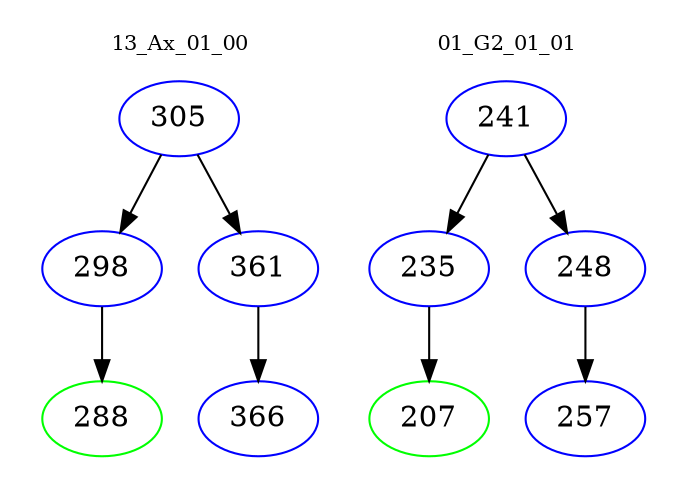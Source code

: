 digraph{
subgraph cluster_0 {
color = white
label = "13_Ax_01_00";
fontsize=10;
T0_305 [label="305", color="blue"]
T0_305 -> T0_298 [color="black"]
T0_298 [label="298", color="blue"]
T0_298 -> T0_288 [color="black"]
T0_288 [label="288", color="green"]
T0_305 -> T0_361 [color="black"]
T0_361 [label="361", color="blue"]
T0_361 -> T0_366 [color="black"]
T0_366 [label="366", color="blue"]
}
subgraph cluster_1 {
color = white
label = "01_G2_01_01";
fontsize=10;
T1_241 [label="241", color="blue"]
T1_241 -> T1_235 [color="black"]
T1_235 [label="235", color="blue"]
T1_235 -> T1_207 [color="black"]
T1_207 [label="207", color="green"]
T1_241 -> T1_248 [color="black"]
T1_248 [label="248", color="blue"]
T1_248 -> T1_257 [color="black"]
T1_257 [label="257", color="blue"]
}
}

